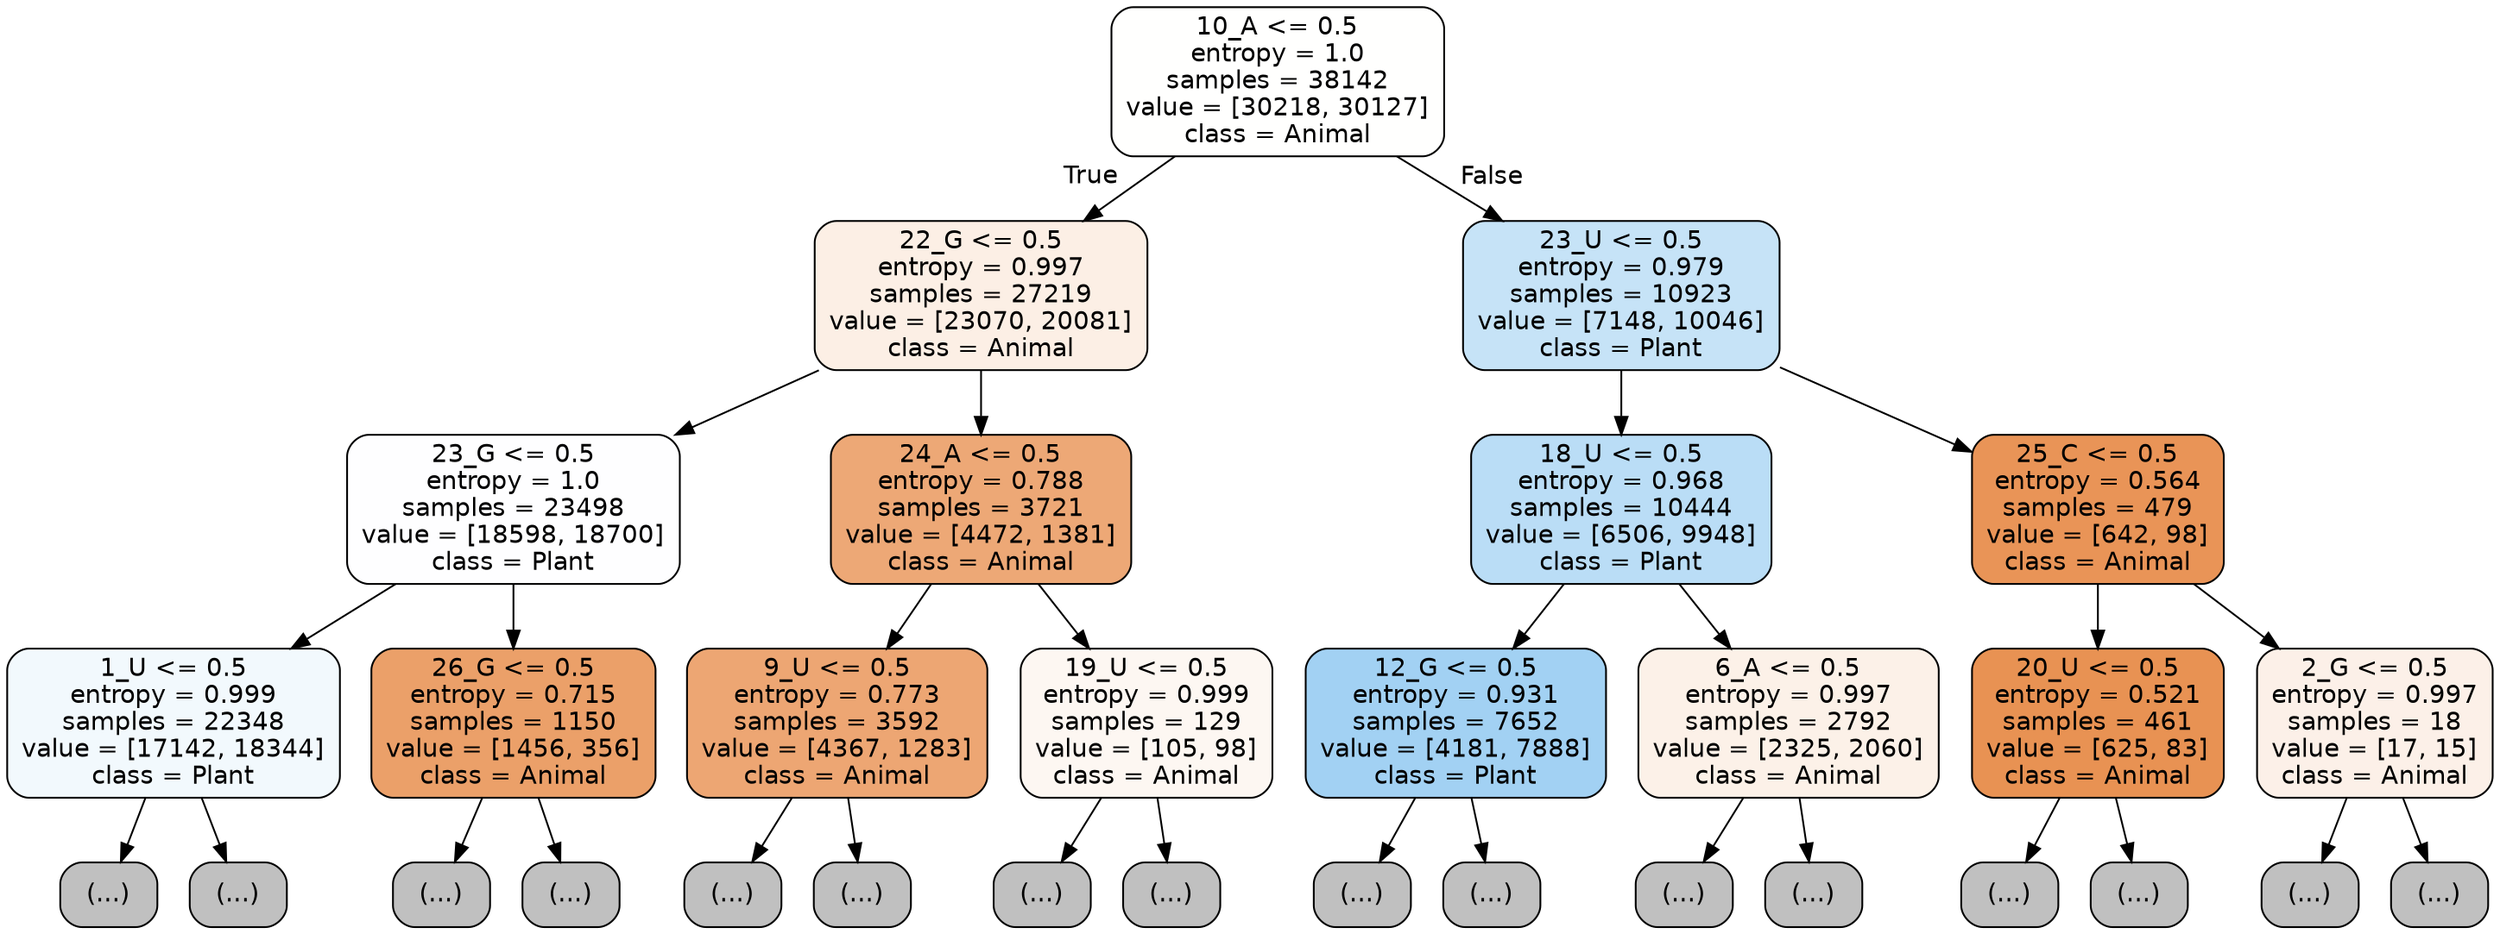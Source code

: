 digraph Tree {
node [shape=box, style="filled, rounded", color="black", fontname="helvetica"] ;
edge [fontname="helvetica"] ;
0 [label="10_A <= 0.5\nentropy = 1.0\nsamples = 38142\nvalue = [30218, 30127]\nclass = Animal", fillcolor="#fffffe"] ;
1 [label="22_G <= 0.5\nentropy = 0.997\nsamples = 27219\nvalue = [23070, 20081]\nclass = Animal", fillcolor="#fcefe5"] ;
0 -> 1 [labeldistance=2.5, labelangle=45, headlabel="True"] ;
2 [label="23_G <= 0.5\nentropy = 1.0\nsamples = 23498\nvalue = [18598, 18700]\nclass = Plant", fillcolor="#fefeff"] ;
1 -> 2 ;
3 [label="1_U <= 0.5\nentropy = 0.999\nsamples = 22348\nvalue = [17142, 18344]\nclass = Plant", fillcolor="#f2f9fd"] ;
2 -> 3 ;
4 [label="(...)", fillcolor="#C0C0C0"] ;
3 -> 4 ;
6025 [label="(...)", fillcolor="#C0C0C0"] ;
3 -> 6025 ;
10546 [label="26_G <= 0.5\nentropy = 0.715\nsamples = 1150\nvalue = [1456, 356]\nclass = Animal", fillcolor="#eba069"] ;
2 -> 10546 ;
10547 [label="(...)", fillcolor="#C0C0C0"] ;
10546 -> 10547 ;
10952 [label="(...)", fillcolor="#C0C0C0"] ;
10546 -> 10952 ;
10957 [label="24_A <= 0.5\nentropy = 0.788\nsamples = 3721\nvalue = [4472, 1381]\nclass = Animal", fillcolor="#eda876"] ;
1 -> 10957 ;
10958 [label="9_U <= 0.5\nentropy = 0.773\nsamples = 3592\nvalue = [4367, 1283]\nclass = Animal", fillcolor="#eda673"] ;
10957 -> 10958 ;
10959 [label="(...)", fillcolor="#C0C0C0"] ;
10958 -> 10959 ;
12032 [label="(...)", fillcolor="#C0C0C0"] ;
10958 -> 12032 ;
12563 [label="19_U <= 0.5\nentropy = 0.999\nsamples = 129\nvalue = [105, 98]\nclass = Animal", fillcolor="#fdf7f2"] ;
10957 -> 12563 ;
12564 [label="(...)", fillcolor="#C0C0C0"] ;
12563 -> 12564 ;
12617 [label="(...)", fillcolor="#C0C0C0"] ;
12563 -> 12617 ;
12642 [label="23_U <= 0.5\nentropy = 0.979\nsamples = 10923\nvalue = [7148, 10046]\nclass = Plant", fillcolor="#c6e3f7"] ;
0 -> 12642 [labeldistance=2.5, labelangle=-45, headlabel="False"] ;
12643 [label="18_U <= 0.5\nentropy = 0.968\nsamples = 10444\nvalue = [6506, 9948]\nclass = Plant", fillcolor="#baddf6"] ;
12642 -> 12643 ;
12644 [label="12_G <= 0.5\nentropy = 0.931\nsamples = 7652\nvalue = [4181, 7888]\nclass = Plant", fillcolor="#a2d1f3"] ;
12643 -> 12644 ;
12645 [label="(...)", fillcolor="#C0C0C0"] ;
12644 -> 12645 ;
14728 [label="(...)", fillcolor="#C0C0C0"] ;
12644 -> 14728 ;
15529 [label="6_A <= 0.5\nentropy = 0.997\nsamples = 2792\nvalue = [2325, 2060]\nclass = Animal", fillcolor="#fcf1e8"] ;
12643 -> 15529 ;
15530 [label="(...)", fillcolor="#C0C0C0"] ;
15529 -> 15530 ;
16307 [label="(...)", fillcolor="#C0C0C0"] ;
15529 -> 16307 ;
16570 [label="25_C <= 0.5\nentropy = 0.564\nsamples = 479\nvalue = [642, 98]\nclass = Animal", fillcolor="#e99457"] ;
12642 -> 16570 ;
16571 [label="20_U <= 0.5\nentropy = 0.521\nsamples = 461\nvalue = [625, 83]\nclass = Animal", fillcolor="#e89253"] ;
16570 -> 16571 ;
16572 [label="(...)", fillcolor="#C0C0C0"] ;
16571 -> 16572 ;
16705 [label="(...)", fillcolor="#C0C0C0"] ;
16571 -> 16705 ;
16724 [label="2_G <= 0.5\nentropy = 0.997\nsamples = 18\nvalue = [17, 15]\nclass = Animal", fillcolor="#fcf0e8"] ;
16570 -> 16724 ;
16725 [label="(...)", fillcolor="#C0C0C0"] ;
16724 -> 16725 ;
16734 [label="(...)", fillcolor="#C0C0C0"] ;
16724 -> 16734 ;
}